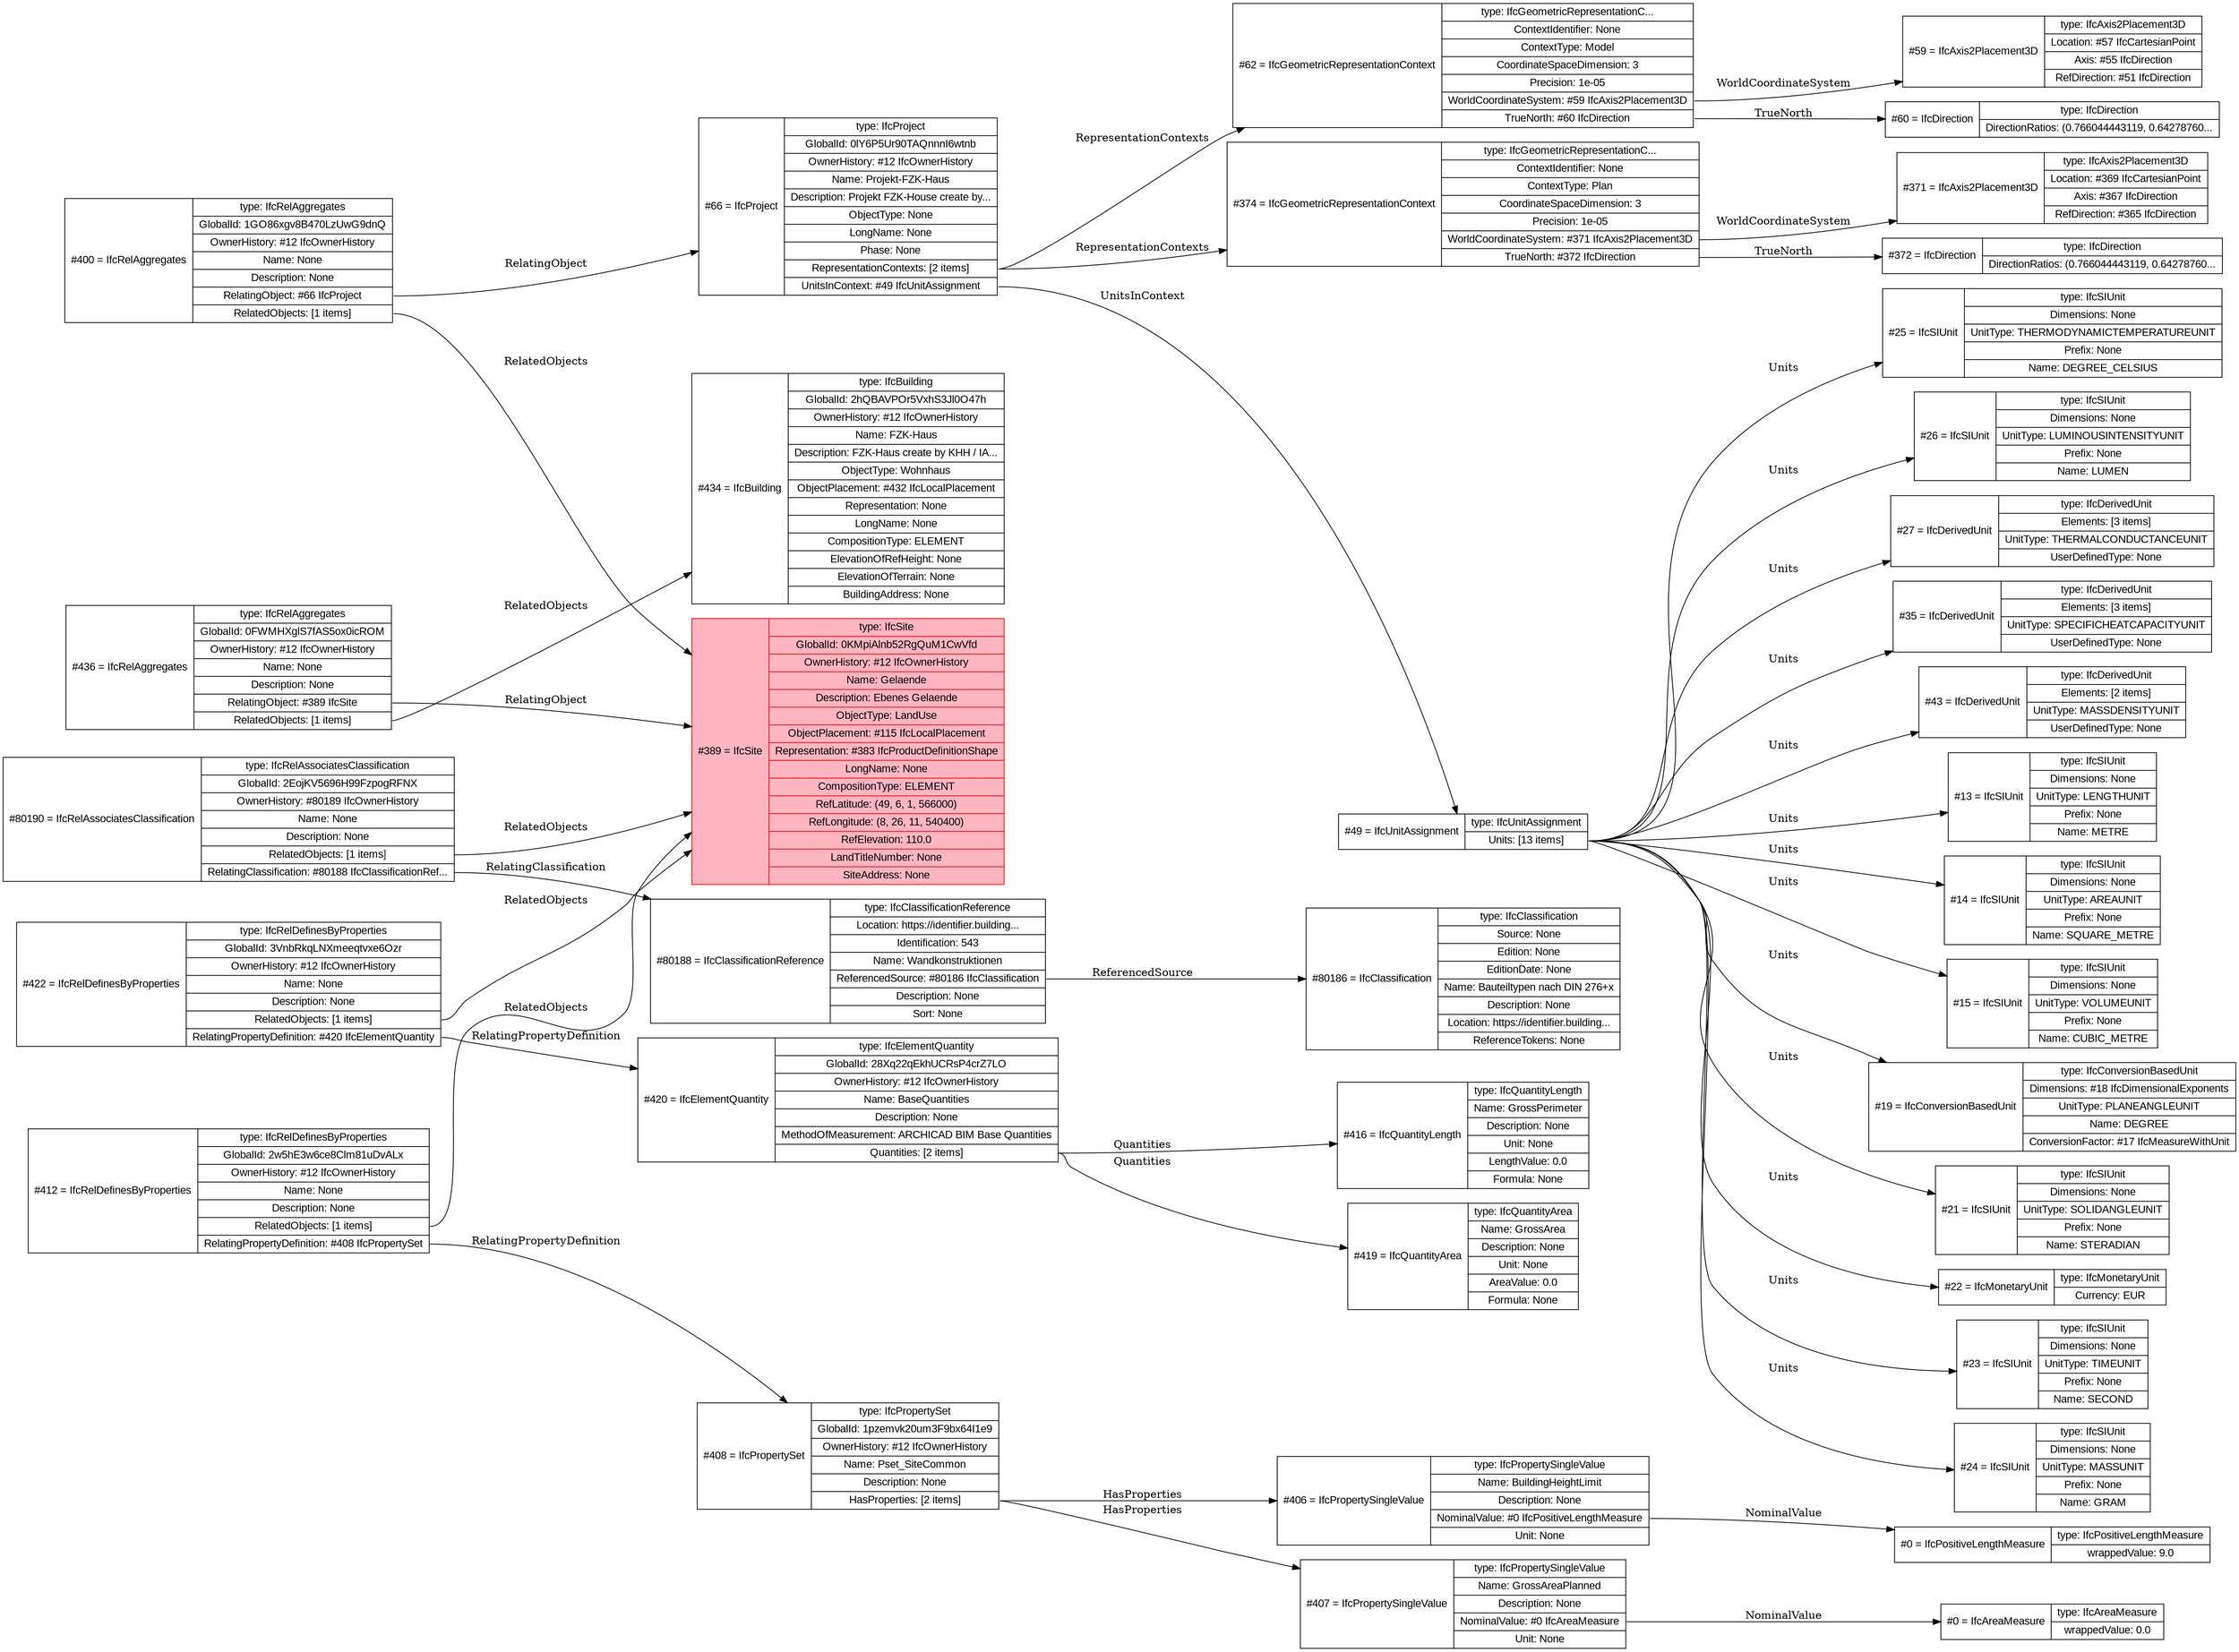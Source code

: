 strict digraph {
rankdir=LR;
layout=dot;
concentrate=true;
"#389 IfcSite" [label="{#389 = IfcSite|{<type> type: IfcSite | <GlobalId> GlobalId: 0KMpiAlnb52RgQuM1CwVfd | <OwnerHistory> OwnerHistory: #12 IfcOwnerHistory | <Name> Name: Gelaende | <Description> Description: Ebenes Gelaende | <ObjectType> ObjectType: LandUse | <ObjectPlacement> ObjectPlacement: #115 IfcLocalPlacement | <Representation> Representation: #383 IfcProductDefinitionShape | <LongName> LongName: None | <CompositionType> CompositionType: ELEMENT | <RefLatitude> RefLatitude: (49, 6, 1, 566000) | <RefLongitude> RefLongitude: (8, 26, 11, 540400) | <RefElevation> RefElevation: 110.0 | <LandTitleNumber> LandTitleNumber: None | <SiteAddress> SiteAddress: None}}", is_selected=True, shape=record, fontname=Arial, color=red, style=filled, fillcolor=lightpink, fontcolor=black];
"#436 IfcRelAggregates" [label="{#436 = IfcRelAggregates|{<type> type: IfcRelAggregates | <GlobalId> GlobalId: 0FWMHXglS7fAS5ox0icROM | <OwnerHistory> OwnerHistory: #12 IfcOwnerHistory | <Name> Name: None | <Description> Description: None | <RelatingObject> RelatingObject: #389 IfcSite | <RelatedObjects> RelatedObjects: [1 items]}}", is_selected=False, shape=record, fontname=Arial];
"#434 IfcBuilding" [label="{#434 = IfcBuilding|{<type> type: IfcBuilding | <GlobalId> GlobalId: 2hQBAVPOr5VxhS3Jl0O47h | <OwnerHistory> OwnerHistory: #12 IfcOwnerHistory | <Name> Name: FZK-Haus | <Description> Description: FZK-Haus create by KHH / IA... | <ObjectType> ObjectType: Wohnhaus | <ObjectPlacement> ObjectPlacement: #432 IfcLocalPlacement | <Representation> Representation: None | <LongName> LongName: None | <CompositionType> CompositionType: ELEMENT | <ElevationOfRefHeight> ElevationOfRefHeight: None | <ElevationOfTerrain> ElevationOfTerrain: None | <BuildingAddress> BuildingAddress: None}}", is_selected=False, shape=record, fontname=Arial];
"#400 IfcRelAggregates" [label="{#400 = IfcRelAggregates|{<type> type: IfcRelAggregates | <GlobalId> GlobalId: 1GO86xgv8B470LzUwG9dnQ | <OwnerHistory> OwnerHistory: #12 IfcOwnerHistory | <Name> Name: None | <Description> Description: None | <RelatingObject> RelatingObject: #66 IfcProject | <RelatedObjects> RelatedObjects: [1 items]}}", is_selected=False, shape=record, fontname=Arial];
"#66 IfcProject" [label="{#66 = IfcProject|{<type> type: IfcProject | <GlobalId> GlobalId: 0lY6P5Ur90TAQnnnI6wtnb | <OwnerHistory> OwnerHistory: #12 IfcOwnerHistory | <Name> Name: Projekt-FZK-Haus | <Description> Description: Projekt FZK-House create by... | <ObjectType> ObjectType: None | <LongName> LongName: None | <Phase> Phase: None | <RepresentationContexts> RepresentationContexts: [2 items] | <UnitsInContext> UnitsInContext: #49 IfcUnitAssignment}}", is_selected=False, shape=record, fontname=Arial];
"#62 IfcGeometricRepresentationContext" [label="{#62 = IfcGeometricRepresentationContext|{<type> type: IfcGeometricRepresentationC... | <ContextIdentifier> ContextIdentifier: None | <ContextType> ContextType: Model | <CoordinateSpaceDimension> CoordinateSpaceDimension: 3 | <Precision> Precision: 1e-05 | <WorldCoordinateSystem> WorldCoordinateSystem: #59 IfcAxis2Placement3D | <TrueNorth> TrueNorth: #60 IfcDirection}}", is_selected=False, shape=record, fontname=Arial];
"#59 IfcAxis2Placement3D" [label="{#59 = IfcAxis2Placement3D|{<type> type: IfcAxis2Placement3D | <Location> Location: #57 IfcCartesianPoint | <Axis> Axis: #55 IfcDirection | <RefDirection> RefDirection: #51 IfcDirection}}", is_selected=False, shape=record, fontname=Arial];
"#60 IfcDirection" [label="{#60 = IfcDirection|{<type> type: IfcDirection | <DirectionRatios> DirectionRatios: (0.766044443119, 0.64278760...}}", is_selected=False, shape=record, fontname=Arial];
"#374 IfcGeometricRepresentationContext" [label="{#374 = IfcGeometricRepresentationContext|{<type> type: IfcGeometricRepresentationC... | <ContextIdentifier> ContextIdentifier: None | <ContextType> ContextType: Plan | <CoordinateSpaceDimension> CoordinateSpaceDimension: 3 | <Precision> Precision: 1e-05 | <WorldCoordinateSystem> WorldCoordinateSystem: #371 IfcAxis2Placement3D | <TrueNorth> TrueNorth: #372 IfcDirection}}", is_selected=False, shape=record, fontname=Arial];
"#371 IfcAxis2Placement3D" [label="{#371 = IfcAxis2Placement3D|{<type> type: IfcAxis2Placement3D | <Location> Location: #369 IfcCartesianPoint | <Axis> Axis: #367 IfcDirection | <RefDirection> RefDirection: #365 IfcDirection}}", is_selected=False, shape=record, fontname=Arial];
"#372 IfcDirection" [label="{#372 = IfcDirection|{<type> type: IfcDirection | <DirectionRatios> DirectionRatios: (0.766044443119, 0.64278760...}}", is_selected=False, shape=record, fontname=Arial];
"#49 IfcUnitAssignment" [label="{#49 = IfcUnitAssignment|{<type> type: IfcUnitAssignment | <Units> Units: [13 items]}}", is_selected=False, shape=record, fontname=Arial];
"#13 IfcSIUnit" [label="{#13 = IfcSIUnit|{<type> type: IfcSIUnit | <Dimensions> Dimensions: None | <UnitType> UnitType: LENGTHUNIT | <Prefix> Prefix: None | <Name> Name: METRE}}", is_selected=False, shape=record, fontname=Arial];
"#14 IfcSIUnit" [label="{#14 = IfcSIUnit|{<type> type: IfcSIUnit | <Dimensions> Dimensions: None | <UnitType> UnitType: AREAUNIT | <Prefix> Prefix: None | <Name> Name: SQUARE_METRE}}", is_selected=False, shape=record, fontname=Arial];
"#15 IfcSIUnit" [label="{#15 = IfcSIUnit|{<type> type: IfcSIUnit | <Dimensions> Dimensions: None | <UnitType> UnitType: VOLUMEUNIT | <Prefix> Prefix: None | <Name> Name: CUBIC_METRE}}", is_selected=False, shape=record, fontname=Arial];
"#19 IfcConversionBasedUnit" [label="{#19 = IfcConversionBasedUnit|{<type> type: IfcConversionBasedUnit | <Dimensions> Dimensions: #18 IfcDimensionalExponents | <UnitType> UnitType: PLANEANGLEUNIT | <Name> Name: DEGREE | <ConversionFactor> ConversionFactor: #17 IfcMeasureWithUnit}}", is_selected=False, shape=record, fontname=Arial];
"#21 IfcSIUnit" [label="{#21 = IfcSIUnit|{<type> type: IfcSIUnit | <Dimensions> Dimensions: None | <UnitType> UnitType: SOLIDANGLEUNIT | <Prefix> Prefix: None | <Name> Name: STERADIAN}}", is_selected=False, shape=record, fontname=Arial];
"#22 IfcMonetaryUnit" [label="{#22 = IfcMonetaryUnit|{<type> type: IfcMonetaryUnit | <Currency> Currency: EUR}}", is_selected=False, shape=record, fontname=Arial];
"#23 IfcSIUnit" [label="{#23 = IfcSIUnit|{<type> type: IfcSIUnit | <Dimensions> Dimensions: None | <UnitType> UnitType: TIMEUNIT | <Prefix> Prefix: None | <Name> Name: SECOND}}", is_selected=False, shape=record, fontname=Arial];
"#24 IfcSIUnit" [label="{#24 = IfcSIUnit|{<type> type: IfcSIUnit | <Dimensions> Dimensions: None | <UnitType> UnitType: MASSUNIT | <Prefix> Prefix: None | <Name> Name: GRAM}}", is_selected=False, shape=record, fontname=Arial];
"#25 IfcSIUnit" [label="{#25 = IfcSIUnit|{<type> type: IfcSIUnit | <Dimensions> Dimensions: None | <UnitType> UnitType: THERMODYNAMICTEMPERATUREUNIT | <Prefix> Prefix: None | <Name> Name: DEGREE_CELSIUS}}", is_selected=False, shape=record, fontname=Arial];
"#26 IfcSIUnit" [label="{#26 = IfcSIUnit|{<type> type: IfcSIUnit | <Dimensions> Dimensions: None | <UnitType> UnitType: LUMINOUSINTENSITYUNIT | <Prefix> Prefix: None | <Name> Name: LUMEN}}", is_selected=False, shape=record, fontname=Arial];
"#27 IfcDerivedUnit" [label="{#27 = IfcDerivedUnit|{<type> type: IfcDerivedUnit | <Elements> Elements: [3 items] | <UnitType> UnitType: THERMALCONDUCTANCEUNIT | <UserDefinedType> UserDefinedType: None}}", is_selected=False, shape=record, fontname=Arial];
"#35 IfcDerivedUnit" [label="{#35 = IfcDerivedUnit|{<type> type: IfcDerivedUnit | <Elements> Elements: [3 items] | <UnitType> UnitType: SPECIFICHEATCAPACITYUNIT | <UserDefinedType> UserDefinedType: None}}", is_selected=False, shape=record, fontname=Arial];
"#43 IfcDerivedUnit" [label="{#43 = IfcDerivedUnit|{<type> type: IfcDerivedUnit | <Elements> Elements: [2 items] | <UnitType> UnitType: MASSDENSITYUNIT | <UserDefinedType> UserDefinedType: None}}", is_selected=False, shape=record, fontname=Arial];
"#80190 IfcRelAssociatesClassification" [label="{#80190 = IfcRelAssociatesClassification|{<type> type: IfcRelAssociatesClassification | <GlobalId> GlobalId: 2EojKV5696H99FzpogRFNX | <OwnerHistory> OwnerHistory: #80189 IfcOwnerHistory | <Name> Name: None | <Description> Description: None | <RelatedObjects> RelatedObjects: [1 items] | <RelatingClassification> RelatingClassification: #80188 IfcClassificationRef...}}", is_selected=False, shape=record, fontname=Arial];
"#80188 IfcClassificationReference" [label="{#80188 = IfcClassificationReference|{<type> type: IfcClassificationReference | <Location> Location: https://identifier.building... | <Identification> Identification: 543 | <Name> Name: Wandkonstruktionen | <ReferencedSource> ReferencedSource: #80186 IfcClassification | <Description> Description: None | <Sort> Sort: None}}", is_selected=False, shape=record, fontname=Arial];
"#80186 IfcClassification" [label="{#80186 = IfcClassification|{<type> type: IfcClassification | <Source> Source: None | <Edition> Edition: None | <EditionDate> EditionDate: None | <Name> Name: Bauteiltypen nach DIN 276+x | <Description> Description: None | <Location> Location: https://identifier.building... | <ReferenceTokens> ReferenceTokens: None}}", is_selected=False, shape=record, fontname=Arial];
"#412 IfcRelDefinesByProperties" [label="{#412 = IfcRelDefinesByProperties|{<type> type: IfcRelDefinesByProperties | <GlobalId> GlobalId: 2w5hE3w6ce8Clm81uDvALx | <OwnerHistory> OwnerHistory: #12 IfcOwnerHistory | <Name> Name: None | <Description> Description: None | <RelatedObjects> RelatedObjects: [1 items] | <RelatingPropertyDefinition> RelatingPropertyDefinition: #408 IfcPropertySet}}", is_selected=False, shape=record, fontname=Arial];
"#408 IfcPropertySet" [label="{#408 = IfcPropertySet|{<type> type: IfcPropertySet | <GlobalId> GlobalId: 1pzemvk20um3F9bx64I1e9 | <OwnerHistory> OwnerHistory: #12 IfcOwnerHistory | <Name> Name: Pset_SiteCommon | <Description> Description: None | <HasProperties> HasProperties: [2 items]}}", is_selected=False, shape=record, fontname=Arial];
"#406 IfcPropertySingleValue" [label="{#406 = IfcPropertySingleValue|{<type> type: IfcPropertySingleValue | <Name> Name: BuildingHeightLimit | <Description> Description: None | <NominalValue> NominalValue: #0 IfcPositiveLengthMeasure | <Unit> Unit: None}}", is_selected=False, shape=record, fontname=Arial];
"#0 IfcPositiveLengthMeasure" [label="{#0 = IfcPositiveLengthMeasure|{<type> type: IfcPositiveLengthMeasure | <wrappedValue> wrappedValue: 9.0}}", is_selected=False, shape=record, fontname=Arial];
"#407 IfcPropertySingleValue" [label="{#407 = IfcPropertySingleValue|{<type> type: IfcPropertySingleValue | <Name> Name: GrossAreaPlanned | <Description> Description: None | <NominalValue> NominalValue: #0 IfcAreaMeasure | <Unit> Unit: None}}", is_selected=False, shape=record, fontname=Arial];
"#0 IfcAreaMeasure" [label="{#0 = IfcAreaMeasure|{<type> type: IfcAreaMeasure | <wrappedValue> wrappedValue: 0.0}}", is_selected=False, shape=record, fontname=Arial];
"#422 IfcRelDefinesByProperties" [label="{#422 = IfcRelDefinesByProperties|{<type> type: IfcRelDefinesByProperties | <GlobalId> GlobalId: 3VnbRkqLNXmeeqtvxe6Ozr | <OwnerHistory> OwnerHistory: #12 IfcOwnerHistory | <Name> Name: None | <Description> Description: None | <RelatedObjects> RelatedObjects: [1 items] | <RelatingPropertyDefinition> RelatingPropertyDefinition: #420 IfcElementQuantity}}", is_selected=False, shape=record, fontname=Arial];
"#420 IfcElementQuantity" [label="{#420 = IfcElementQuantity|{<type> type: IfcElementQuantity | <GlobalId> GlobalId: 28Xq22qEkhUCRsP4crZ7LO | <OwnerHistory> OwnerHistory: #12 IfcOwnerHistory | <Name> Name: BaseQuantities | <Description> Description: None | <MethodOfMeasurement> MethodOfMeasurement: ARCHICAD BIM Base Quantities | <Quantities> Quantities: [2 items]}}", is_selected=False, shape=record, fontname=Arial];
"#416 IfcQuantityLength" [label="{#416 = IfcQuantityLength|{<type> type: IfcQuantityLength | <Name> Name: GrossPerimeter | <Description> Description: None | <Unit> Unit: None | <LengthValue> LengthValue: 0.0 | <Formula> Formula: None}}", is_selected=False, shape=record, fontname=Arial];
"#419 IfcQuantityArea" [label="{#419 = IfcQuantityArea|{<type> type: IfcQuantityArea | <Name> Name: GrossArea | <Description> Description: None | <Unit> Unit: None | <AreaValue> AreaValue: 0.0 | <Formula> Formula: None}}", is_selected=False, shape=record, fontname=Arial];
"#436 IfcRelAggregates" -> "#389 IfcSite" [label=" RelatingObject ", tailport=RelatingObject];
"#436 IfcRelAggregates" -> "#434 IfcBuilding" [label=" RelatedObjects ", tailport=RelatedObjects];
"#400 IfcRelAggregates" -> "#389 IfcSite" [label=" RelatedObjects ", tailport=RelatedObjects];
"#400 IfcRelAggregates" -> "#66 IfcProject" [label=" RelatingObject ", tailport=RelatingObject];
"#66 IfcProject" -> "#62 IfcGeometricRepresentationContext" [label=" RepresentationContexts ", tailport=RepresentationContexts];
"#66 IfcProject" -> "#374 IfcGeometricRepresentationContext" [label=" RepresentationContexts ", tailport=RepresentationContexts];
"#66 IfcProject" -> "#49 IfcUnitAssignment" [label=" UnitsInContext ", tailport=UnitsInContext];
"#62 IfcGeometricRepresentationContext" -> "#59 IfcAxis2Placement3D" [label=" WorldCoordinateSystem ", tailport=WorldCoordinateSystem];
"#62 IfcGeometricRepresentationContext" -> "#60 IfcDirection" [label=" TrueNorth ", tailport=TrueNorth];
"#374 IfcGeometricRepresentationContext" -> "#371 IfcAxis2Placement3D" [label=" WorldCoordinateSystem ", tailport=WorldCoordinateSystem];
"#374 IfcGeometricRepresentationContext" -> "#372 IfcDirection" [label=" TrueNorth ", tailport=TrueNorth];
"#49 IfcUnitAssignment" -> "#13 IfcSIUnit" [label=" Units ", tailport=Units];
"#49 IfcUnitAssignment" -> "#14 IfcSIUnit" [label=" Units ", tailport=Units];
"#49 IfcUnitAssignment" -> "#15 IfcSIUnit" [label=" Units ", tailport=Units];
"#49 IfcUnitAssignment" -> "#19 IfcConversionBasedUnit" [label=" Units ", tailport=Units];
"#49 IfcUnitAssignment" -> "#21 IfcSIUnit" [label=" Units ", tailport=Units];
"#49 IfcUnitAssignment" -> "#22 IfcMonetaryUnit" [label=" Units ", tailport=Units];
"#49 IfcUnitAssignment" -> "#23 IfcSIUnit" [label=" Units ", tailport=Units];
"#49 IfcUnitAssignment" -> "#24 IfcSIUnit" [label=" Units ", tailport=Units];
"#49 IfcUnitAssignment" -> "#25 IfcSIUnit" [label=" Units ", tailport=Units];
"#49 IfcUnitAssignment" -> "#26 IfcSIUnit" [label=" Units ", tailport=Units];
"#49 IfcUnitAssignment" -> "#27 IfcDerivedUnit" [label=" Units ", tailport=Units];
"#49 IfcUnitAssignment" -> "#35 IfcDerivedUnit" [label=" Units ", tailport=Units];
"#49 IfcUnitAssignment" -> "#43 IfcDerivedUnit" [label=" Units ", tailport=Units];
"#80190 IfcRelAssociatesClassification" -> "#389 IfcSite" [label=" RelatedObjects ", tailport=RelatedObjects];
"#80190 IfcRelAssociatesClassification" -> "#80188 IfcClassificationReference" [label=" RelatingClassification ", tailport=RelatingClassification];
"#80188 IfcClassificationReference" -> "#80186 IfcClassification" [label=" ReferencedSource ", tailport=ReferencedSource];
"#412 IfcRelDefinesByProperties" -> "#389 IfcSite" [label=" RelatedObjects ", tailport=RelatedObjects];
"#412 IfcRelDefinesByProperties" -> "#408 IfcPropertySet" [label=" RelatingPropertyDefinition ", tailport=RelatingPropertyDefinition];
"#408 IfcPropertySet" -> "#406 IfcPropertySingleValue" [label=" HasProperties ", tailport=HasProperties];
"#408 IfcPropertySet" -> "#407 IfcPropertySingleValue" [label=" HasProperties ", tailport=HasProperties];
"#406 IfcPropertySingleValue" -> "#0 IfcPositiveLengthMeasure" [label=" NominalValue ", tailport=NominalValue];
"#407 IfcPropertySingleValue" -> "#0 IfcAreaMeasure" [label=" NominalValue ", tailport=NominalValue];
"#422 IfcRelDefinesByProperties" -> "#389 IfcSite" [label=" RelatedObjects ", tailport=RelatedObjects];
"#422 IfcRelDefinesByProperties" -> "#420 IfcElementQuantity" [label=" RelatingPropertyDefinition ", tailport=RelatingPropertyDefinition];
"#420 IfcElementQuantity" -> "#416 IfcQuantityLength" [label=" Quantities ", tailport=Quantities];
"#420 IfcElementQuantity" -> "#419 IfcQuantityArea" [label=" Quantities ", tailport=Quantities];
graph [dpi=300];
graph [fontname=Arial, fontsize=14];
}
